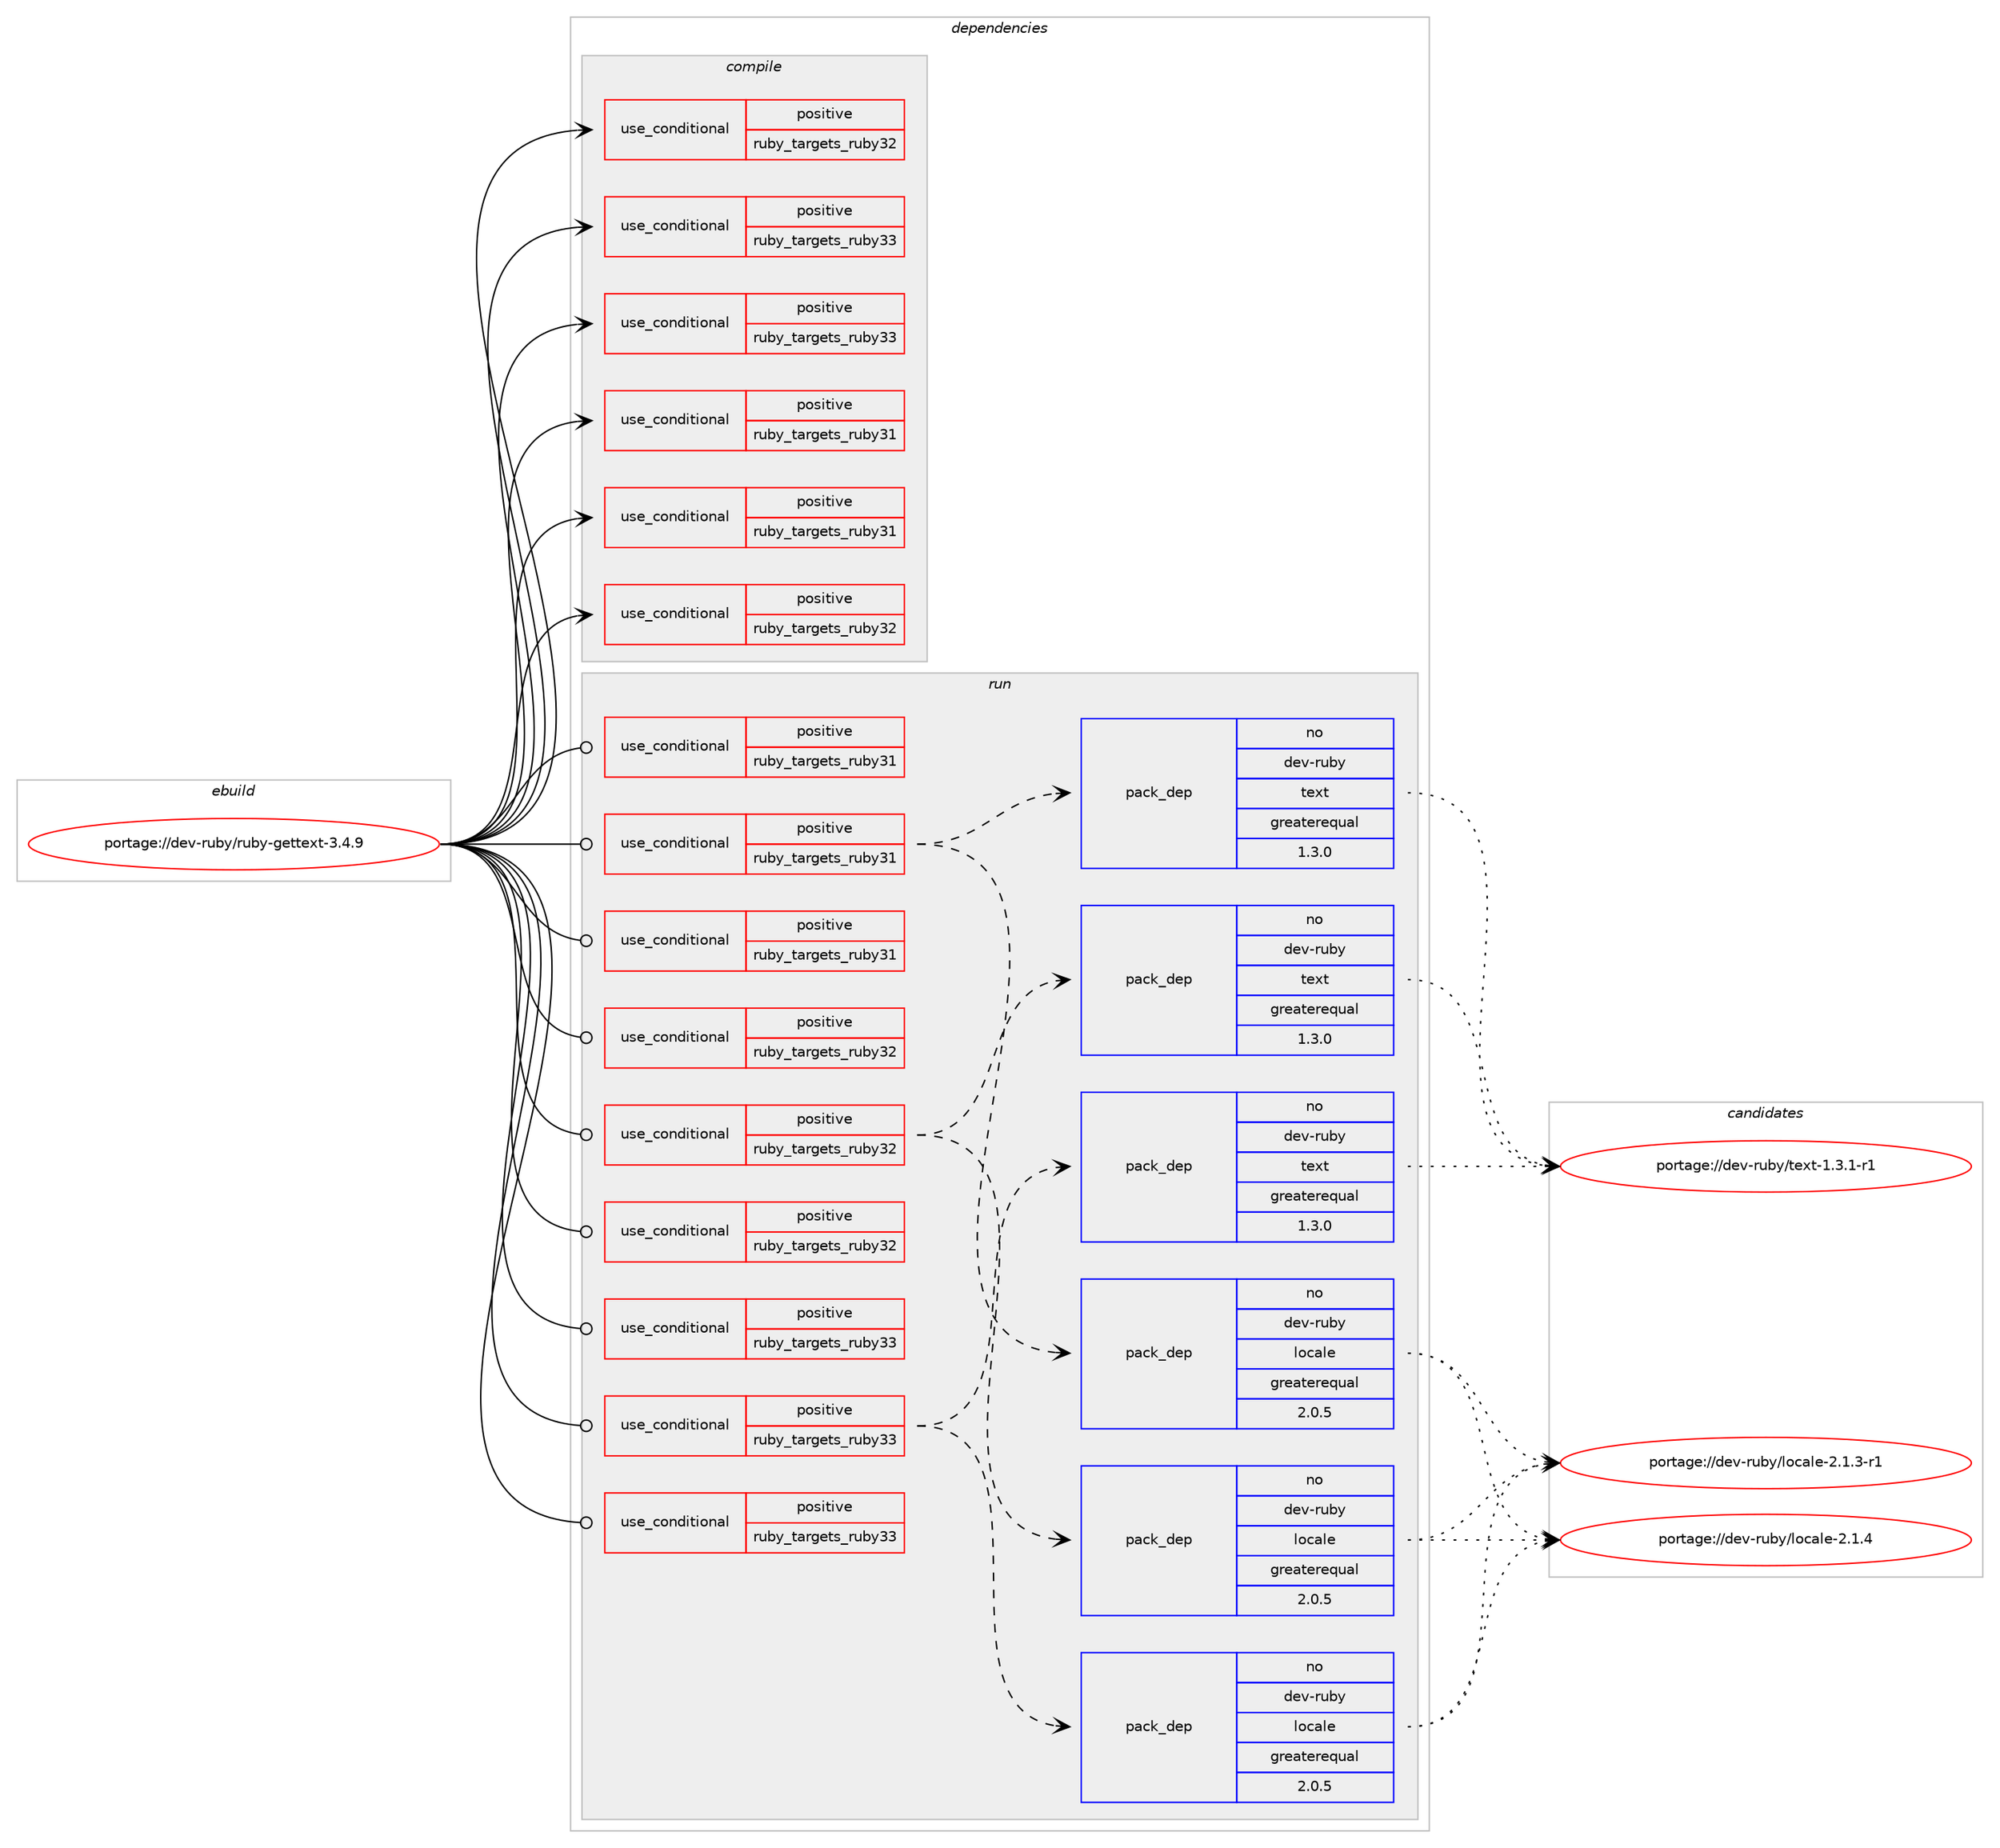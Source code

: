 digraph prolog {

# *************
# Graph options
# *************

newrank=true;
concentrate=true;
compound=true;
graph [rankdir=LR,fontname=Helvetica,fontsize=10,ranksep=1.5];#, ranksep=2.5, nodesep=0.2];
edge  [arrowhead=vee];
node  [fontname=Helvetica,fontsize=10];

# **********
# The ebuild
# **********

subgraph cluster_leftcol {
color=gray;
rank=same;
label=<<i>ebuild</i>>;
id [label="portage://dev-ruby/ruby-gettext-3.4.9", color=red, width=4, href="../dev-ruby/ruby-gettext-3.4.9.svg"];
}

# ****************
# The dependencies
# ****************

subgraph cluster_midcol {
color=gray;
label=<<i>dependencies</i>>;
subgraph cluster_compile {
fillcolor="#eeeeee";
style=filled;
label=<<i>compile</i>>;
subgraph cond54019 {
dependency102797 [label=<<TABLE BORDER="0" CELLBORDER="1" CELLSPACING="0" CELLPADDING="4"><TR><TD ROWSPAN="3" CELLPADDING="10">use_conditional</TD></TR><TR><TD>positive</TD></TR><TR><TD>ruby_targets_ruby31</TD></TR></TABLE>>, shape=none, color=red];
# *** BEGIN UNKNOWN DEPENDENCY TYPE (TODO) ***
# dependency102797 -> package_dependency(portage://dev-ruby/ruby-gettext-3.4.9,install,no,dev-lang,ruby,none,[,,],[slot(3.1)],[])
# *** END UNKNOWN DEPENDENCY TYPE (TODO) ***

}
id:e -> dependency102797:w [weight=20,style="solid",arrowhead="vee"];
subgraph cond54020 {
dependency102798 [label=<<TABLE BORDER="0" CELLBORDER="1" CELLSPACING="0" CELLPADDING="4"><TR><TD ROWSPAN="3" CELLPADDING="10">use_conditional</TD></TR><TR><TD>positive</TD></TR><TR><TD>ruby_targets_ruby31</TD></TR></TABLE>>, shape=none, color=red];
# *** BEGIN UNKNOWN DEPENDENCY TYPE (TODO) ***
# dependency102798 -> package_dependency(portage://dev-ruby/ruby-gettext-3.4.9,install,no,virtual,rubygems,none,[,,],[],[use(enable(ruby_targets_ruby31),negative)])
# *** END UNKNOWN DEPENDENCY TYPE (TODO) ***

}
id:e -> dependency102798:w [weight=20,style="solid",arrowhead="vee"];
subgraph cond54021 {
dependency102799 [label=<<TABLE BORDER="0" CELLBORDER="1" CELLSPACING="0" CELLPADDING="4"><TR><TD ROWSPAN="3" CELLPADDING="10">use_conditional</TD></TR><TR><TD>positive</TD></TR><TR><TD>ruby_targets_ruby32</TD></TR></TABLE>>, shape=none, color=red];
# *** BEGIN UNKNOWN DEPENDENCY TYPE (TODO) ***
# dependency102799 -> package_dependency(portage://dev-ruby/ruby-gettext-3.4.9,install,no,dev-lang,ruby,none,[,,],[slot(3.2)],[])
# *** END UNKNOWN DEPENDENCY TYPE (TODO) ***

}
id:e -> dependency102799:w [weight=20,style="solid",arrowhead="vee"];
subgraph cond54022 {
dependency102800 [label=<<TABLE BORDER="0" CELLBORDER="1" CELLSPACING="0" CELLPADDING="4"><TR><TD ROWSPAN="3" CELLPADDING="10">use_conditional</TD></TR><TR><TD>positive</TD></TR><TR><TD>ruby_targets_ruby32</TD></TR></TABLE>>, shape=none, color=red];
# *** BEGIN UNKNOWN DEPENDENCY TYPE (TODO) ***
# dependency102800 -> package_dependency(portage://dev-ruby/ruby-gettext-3.4.9,install,no,virtual,rubygems,none,[,,],[],[use(enable(ruby_targets_ruby32),negative)])
# *** END UNKNOWN DEPENDENCY TYPE (TODO) ***

}
id:e -> dependency102800:w [weight=20,style="solid",arrowhead="vee"];
subgraph cond54023 {
dependency102801 [label=<<TABLE BORDER="0" CELLBORDER="1" CELLSPACING="0" CELLPADDING="4"><TR><TD ROWSPAN="3" CELLPADDING="10">use_conditional</TD></TR><TR><TD>positive</TD></TR><TR><TD>ruby_targets_ruby33</TD></TR></TABLE>>, shape=none, color=red];
# *** BEGIN UNKNOWN DEPENDENCY TYPE (TODO) ***
# dependency102801 -> package_dependency(portage://dev-ruby/ruby-gettext-3.4.9,install,no,dev-lang,ruby,none,[,,],[slot(3.3)],[])
# *** END UNKNOWN DEPENDENCY TYPE (TODO) ***

}
id:e -> dependency102801:w [weight=20,style="solid",arrowhead="vee"];
subgraph cond54024 {
dependency102802 [label=<<TABLE BORDER="0" CELLBORDER="1" CELLSPACING="0" CELLPADDING="4"><TR><TD ROWSPAN="3" CELLPADDING="10">use_conditional</TD></TR><TR><TD>positive</TD></TR><TR><TD>ruby_targets_ruby33</TD></TR></TABLE>>, shape=none, color=red];
# *** BEGIN UNKNOWN DEPENDENCY TYPE (TODO) ***
# dependency102802 -> package_dependency(portage://dev-ruby/ruby-gettext-3.4.9,install,no,virtual,rubygems,none,[,,],[],[use(enable(ruby_targets_ruby33),negative)])
# *** END UNKNOWN DEPENDENCY TYPE (TODO) ***

}
id:e -> dependency102802:w [weight=20,style="solid",arrowhead="vee"];
# *** BEGIN UNKNOWN DEPENDENCY TYPE (TODO) ***
# id -> package_dependency(portage://dev-ruby/ruby-gettext-3.4.9,install,no,sys-devel,gettext,none,[,,],[],[])
# *** END UNKNOWN DEPENDENCY TYPE (TODO) ***

}
subgraph cluster_compileandrun {
fillcolor="#eeeeee";
style=filled;
label=<<i>compile and run</i>>;
}
subgraph cluster_run {
fillcolor="#eeeeee";
style=filled;
label=<<i>run</i>>;
subgraph cond54025 {
dependency102803 [label=<<TABLE BORDER="0" CELLBORDER="1" CELLSPACING="0" CELLPADDING="4"><TR><TD ROWSPAN="3" CELLPADDING="10">use_conditional</TD></TR><TR><TD>positive</TD></TR><TR><TD>ruby_targets_ruby31</TD></TR></TABLE>>, shape=none, color=red];
# *** BEGIN UNKNOWN DEPENDENCY TYPE (TODO) ***
# dependency102803 -> package_dependency(portage://dev-ruby/ruby-gettext-3.4.9,run,no,dev-lang,ruby,none,[,,],[slot(3.1)],[])
# *** END UNKNOWN DEPENDENCY TYPE (TODO) ***

}
id:e -> dependency102803:w [weight=20,style="solid",arrowhead="odot"];
subgraph cond54026 {
dependency102804 [label=<<TABLE BORDER="0" CELLBORDER="1" CELLSPACING="0" CELLPADDING="4"><TR><TD ROWSPAN="3" CELLPADDING="10">use_conditional</TD></TR><TR><TD>positive</TD></TR><TR><TD>ruby_targets_ruby31</TD></TR></TABLE>>, shape=none, color=red];
# *** BEGIN UNKNOWN DEPENDENCY TYPE (TODO) ***
# dependency102804 -> package_dependency(portage://dev-ruby/ruby-gettext-3.4.9,run,no,dev-ruby,erubi,none,[,,],[],[use(enable(ruby_targets_ruby31),negative)])
# *** END UNKNOWN DEPENDENCY TYPE (TODO) ***

subgraph pack47411 {
dependency102805 [label=<<TABLE BORDER="0" CELLBORDER="1" CELLSPACING="0" CELLPADDING="4" WIDTH="220"><TR><TD ROWSPAN="6" CELLPADDING="30">pack_dep</TD></TR><TR><TD WIDTH="110">no</TD></TR><TR><TD>dev-ruby</TD></TR><TR><TD>locale</TD></TR><TR><TD>greaterequal</TD></TR><TR><TD>2.0.5</TD></TR></TABLE>>, shape=none, color=blue];
}
dependency102804:e -> dependency102805:w [weight=20,style="dashed",arrowhead="vee"];
# *** BEGIN UNKNOWN DEPENDENCY TYPE (TODO) ***
# dependency102804 -> package_dependency(portage://dev-ruby/ruby-gettext-3.4.9,run,no,dev-ruby,prime,none,[,,],[],[use(enable(ruby_targets_ruby31),negative)])
# *** END UNKNOWN DEPENDENCY TYPE (TODO) ***

# *** BEGIN UNKNOWN DEPENDENCY TYPE (TODO) ***
# dependency102804 -> package_dependency(portage://dev-ruby/ruby-gettext-3.4.9,run,no,dev-ruby,racc,none,[,,],[],[use(enable(ruby_targets_ruby31),negative)])
# *** END UNKNOWN DEPENDENCY TYPE (TODO) ***

subgraph pack47412 {
dependency102806 [label=<<TABLE BORDER="0" CELLBORDER="1" CELLSPACING="0" CELLPADDING="4" WIDTH="220"><TR><TD ROWSPAN="6" CELLPADDING="30">pack_dep</TD></TR><TR><TD WIDTH="110">no</TD></TR><TR><TD>dev-ruby</TD></TR><TR><TD>text</TD></TR><TR><TD>greaterequal</TD></TR><TR><TD>1.3.0</TD></TR></TABLE>>, shape=none, color=blue];
}
dependency102804:e -> dependency102806:w [weight=20,style="dashed",arrowhead="vee"];
}
id:e -> dependency102804:w [weight=20,style="solid",arrowhead="odot"];
subgraph cond54027 {
dependency102807 [label=<<TABLE BORDER="0" CELLBORDER="1" CELLSPACING="0" CELLPADDING="4"><TR><TD ROWSPAN="3" CELLPADDING="10">use_conditional</TD></TR><TR><TD>positive</TD></TR><TR><TD>ruby_targets_ruby31</TD></TR></TABLE>>, shape=none, color=red];
# *** BEGIN UNKNOWN DEPENDENCY TYPE (TODO) ***
# dependency102807 -> package_dependency(portage://dev-ruby/ruby-gettext-3.4.9,run,no,virtual,rubygems,none,[,,],[],[use(enable(ruby_targets_ruby31),negative)])
# *** END UNKNOWN DEPENDENCY TYPE (TODO) ***

}
id:e -> dependency102807:w [weight=20,style="solid",arrowhead="odot"];
subgraph cond54028 {
dependency102808 [label=<<TABLE BORDER="0" CELLBORDER="1" CELLSPACING="0" CELLPADDING="4"><TR><TD ROWSPAN="3" CELLPADDING="10">use_conditional</TD></TR><TR><TD>positive</TD></TR><TR><TD>ruby_targets_ruby32</TD></TR></TABLE>>, shape=none, color=red];
# *** BEGIN UNKNOWN DEPENDENCY TYPE (TODO) ***
# dependency102808 -> package_dependency(portage://dev-ruby/ruby-gettext-3.4.9,run,no,dev-lang,ruby,none,[,,],[slot(3.2)],[])
# *** END UNKNOWN DEPENDENCY TYPE (TODO) ***

}
id:e -> dependency102808:w [weight=20,style="solid",arrowhead="odot"];
subgraph cond54029 {
dependency102809 [label=<<TABLE BORDER="0" CELLBORDER="1" CELLSPACING="0" CELLPADDING="4"><TR><TD ROWSPAN="3" CELLPADDING="10">use_conditional</TD></TR><TR><TD>positive</TD></TR><TR><TD>ruby_targets_ruby32</TD></TR></TABLE>>, shape=none, color=red];
# *** BEGIN UNKNOWN DEPENDENCY TYPE (TODO) ***
# dependency102809 -> package_dependency(portage://dev-ruby/ruby-gettext-3.4.9,run,no,dev-ruby,erubi,none,[,,],[],[use(enable(ruby_targets_ruby32),negative)])
# *** END UNKNOWN DEPENDENCY TYPE (TODO) ***

subgraph pack47413 {
dependency102810 [label=<<TABLE BORDER="0" CELLBORDER="1" CELLSPACING="0" CELLPADDING="4" WIDTH="220"><TR><TD ROWSPAN="6" CELLPADDING="30">pack_dep</TD></TR><TR><TD WIDTH="110">no</TD></TR><TR><TD>dev-ruby</TD></TR><TR><TD>locale</TD></TR><TR><TD>greaterequal</TD></TR><TR><TD>2.0.5</TD></TR></TABLE>>, shape=none, color=blue];
}
dependency102809:e -> dependency102810:w [weight=20,style="dashed",arrowhead="vee"];
# *** BEGIN UNKNOWN DEPENDENCY TYPE (TODO) ***
# dependency102809 -> package_dependency(portage://dev-ruby/ruby-gettext-3.4.9,run,no,dev-ruby,prime,none,[,,],[],[use(enable(ruby_targets_ruby32),negative)])
# *** END UNKNOWN DEPENDENCY TYPE (TODO) ***

# *** BEGIN UNKNOWN DEPENDENCY TYPE (TODO) ***
# dependency102809 -> package_dependency(portage://dev-ruby/ruby-gettext-3.4.9,run,no,dev-ruby,racc,none,[,,],[],[use(enable(ruby_targets_ruby32),negative)])
# *** END UNKNOWN DEPENDENCY TYPE (TODO) ***

subgraph pack47414 {
dependency102811 [label=<<TABLE BORDER="0" CELLBORDER="1" CELLSPACING="0" CELLPADDING="4" WIDTH="220"><TR><TD ROWSPAN="6" CELLPADDING="30">pack_dep</TD></TR><TR><TD WIDTH="110">no</TD></TR><TR><TD>dev-ruby</TD></TR><TR><TD>text</TD></TR><TR><TD>greaterequal</TD></TR><TR><TD>1.3.0</TD></TR></TABLE>>, shape=none, color=blue];
}
dependency102809:e -> dependency102811:w [weight=20,style="dashed",arrowhead="vee"];
}
id:e -> dependency102809:w [weight=20,style="solid",arrowhead="odot"];
subgraph cond54030 {
dependency102812 [label=<<TABLE BORDER="0" CELLBORDER="1" CELLSPACING="0" CELLPADDING="4"><TR><TD ROWSPAN="3" CELLPADDING="10">use_conditional</TD></TR><TR><TD>positive</TD></TR><TR><TD>ruby_targets_ruby32</TD></TR></TABLE>>, shape=none, color=red];
# *** BEGIN UNKNOWN DEPENDENCY TYPE (TODO) ***
# dependency102812 -> package_dependency(portage://dev-ruby/ruby-gettext-3.4.9,run,no,virtual,rubygems,none,[,,],[],[use(enable(ruby_targets_ruby32),negative)])
# *** END UNKNOWN DEPENDENCY TYPE (TODO) ***

}
id:e -> dependency102812:w [weight=20,style="solid",arrowhead="odot"];
subgraph cond54031 {
dependency102813 [label=<<TABLE BORDER="0" CELLBORDER="1" CELLSPACING="0" CELLPADDING="4"><TR><TD ROWSPAN="3" CELLPADDING="10">use_conditional</TD></TR><TR><TD>positive</TD></TR><TR><TD>ruby_targets_ruby33</TD></TR></TABLE>>, shape=none, color=red];
# *** BEGIN UNKNOWN DEPENDENCY TYPE (TODO) ***
# dependency102813 -> package_dependency(portage://dev-ruby/ruby-gettext-3.4.9,run,no,dev-lang,ruby,none,[,,],[slot(3.3)],[])
# *** END UNKNOWN DEPENDENCY TYPE (TODO) ***

}
id:e -> dependency102813:w [weight=20,style="solid",arrowhead="odot"];
subgraph cond54032 {
dependency102814 [label=<<TABLE BORDER="0" CELLBORDER="1" CELLSPACING="0" CELLPADDING="4"><TR><TD ROWSPAN="3" CELLPADDING="10">use_conditional</TD></TR><TR><TD>positive</TD></TR><TR><TD>ruby_targets_ruby33</TD></TR></TABLE>>, shape=none, color=red];
# *** BEGIN UNKNOWN DEPENDENCY TYPE (TODO) ***
# dependency102814 -> package_dependency(portage://dev-ruby/ruby-gettext-3.4.9,run,no,dev-ruby,erubi,none,[,,],[],[use(enable(ruby_targets_ruby33),negative)])
# *** END UNKNOWN DEPENDENCY TYPE (TODO) ***

subgraph pack47415 {
dependency102815 [label=<<TABLE BORDER="0" CELLBORDER="1" CELLSPACING="0" CELLPADDING="4" WIDTH="220"><TR><TD ROWSPAN="6" CELLPADDING="30">pack_dep</TD></TR><TR><TD WIDTH="110">no</TD></TR><TR><TD>dev-ruby</TD></TR><TR><TD>locale</TD></TR><TR><TD>greaterequal</TD></TR><TR><TD>2.0.5</TD></TR></TABLE>>, shape=none, color=blue];
}
dependency102814:e -> dependency102815:w [weight=20,style="dashed",arrowhead="vee"];
# *** BEGIN UNKNOWN DEPENDENCY TYPE (TODO) ***
# dependency102814 -> package_dependency(portage://dev-ruby/ruby-gettext-3.4.9,run,no,dev-ruby,prime,none,[,,],[],[use(enable(ruby_targets_ruby33),negative)])
# *** END UNKNOWN DEPENDENCY TYPE (TODO) ***

# *** BEGIN UNKNOWN DEPENDENCY TYPE (TODO) ***
# dependency102814 -> package_dependency(portage://dev-ruby/ruby-gettext-3.4.9,run,no,dev-ruby,racc,none,[,,],[],[use(enable(ruby_targets_ruby33),negative)])
# *** END UNKNOWN DEPENDENCY TYPE (TODO) ***

subgraph pack47416 {
dependency102816 [label=<<TABLE BORDER="0" CELLBORDER="1" CELLSPACING="0" CELLPADDING="4" WIDTH="220"><TR><TD ROWSPAN="6" CELLPADDING="30">pack_dep</TD></TR><TR><TD WIDTH="110">no</TD></TR><TR><TD>dev-ruby</TD></TR><TR><TD>text</TD></TR><TR><TD>greaterequal</TD></TR><TR><TD>1.3.0</TD></TR></TABLE>>, shape=none, color=blue];
}
dependency102814:e -> dependency102816:w [weight=20,style="dashed",arrowhead="vee"];
}
id:e -> dependency102814:w [weight=20,style="solid",arrowhead="odot"];
subgraph cond54033 {
dependency102817 [label=<<TABLE BORDER="0" CELLBORDER="1" CELLSPACING="0" CELLPADDING="4"><TR><TD ROWSPAN="3" CELLPADDING="10">use_conditional</TD></TR><TR><TD>positive</TD></TR><TR><TD>ruby_targets_ruby33</TD></TR></TABLE>>, shape=none, color=red];
# *** BEGIN UNKNOWN DEPENDENCY TYPE (TODO) ***
# dependency102817 -> package_dependency(portage://dev-ruby/ruby-gettext-3.4.9,run,no,virtual,rubygems,none,[,,],[],[use(enable(ruby_targets_ruby33),negative)])
# *** END UNKNOWN DEPENDENCY TYPE (TODO) ***

}
id:e -> dependency102817:w [weight=20,style="solid",arrowhead="odot"];
# *** BEGIN UNKNOWN DEPENDENCY TYPE (TODO) ***
# id -> package_dependency(portage://dev-ruby/ruby-gettext-3.4.9,run,no,sys-devel,gettext,none,[,,],[],[])
# *** END UNKNOWN DEPENDENCY TYPE (TODO) ***

}
}

# **************
# The candidates
# **************

subgraph cluster_choices {
rank=same;
color=gray;
label=<<i>candidates</i>>;

subgraph choice47411 {
color=black;
nodesep=1;
choice10010111845114117981214710811199971081014550464946514511449 [label="portage://dev-ruby/locale-2.1.3-r1", color=red, width=4,href="../dev-ruby/locale-2.1.3-r1.svg"];
choice1001011184511411798121471081119997108101455046494652 [label="portage://dev-ruby/locale-2.1.4", color=red, width=4,href="../dev-ruby/locale-2.1.4.svg"];
dependency102805:e -> choice10010111845114117981214710811199971081014550464946514511449:w [style=dotted,weight="100"];
dependency102805:e -> choice1001011184511411798121471081119997108101455046494652:w [style=dotted,weight="100"];
}
subgraph choice47412 {
color=black;
nodesep=1;
choice1001011184511411798121471161011201164549465146494511449 [label="portage://dev-ruby/text-1.3.1-r1", color=red, width=4,href="../dev-ruby/text-1.3.1-r1.svg"];
dependency102806:e -> choice1001011184511411798121471161011201164549465146494511449:w [style=dotted,weight="100"];
}
subgraph choice47413 {
color=black;
nodesep=1;
choice10010111845114117981214710811199971081014550464946514511449 [label="portage://dev-ruby/locale-2.1.3-r1", color=red, width=4,href="../dev-ruby/locale-2.1.3-r1.svg"];
choice1001011184511411798121471081119997108101455046494652 [label="portage://dev-ruby/locale-2.1.4", color=red, width=4,href="../dev-ruby/locale-2.1.4.svg"];
dependency102810:e -> choice10010111845114117981214710811199971081014550464946514511449:w [style=dotted,weight="100"];
dependency102810:e -> choice1001011184511411798121471081119997108101455046494652:w [style=dotted,weight="100"];
}
subgraph choice47414 {
color=black;
nodesep=1;
choice1001011184511411798121471161011201164549465146494511449 [label="portage://dev-ruby/text-1.3.1-r1", color=red, width=4,href="../dev-ruby/text-1.3.1-r1.svg"];
dependency102811:e -> choice1001011184511411798121471161011201164549465146494511449:w [style=dotted,weight="100"];
}
subgraph choice47415 {
color=black;
nodesep=1;
choice10010111845114117981214710811199971081014550464946514511449 [label="portage://dev-ruby/locale-2.1.3-r1", color=red, width=4,href="../dev-ruby/locale-2.1.3-r1.svg"];
choice1001011184511411798121471081119997108101455046494652 [label="portage://dev-ruby/locale-2.1.4", color=red, width=4,href="../dev-ruby/locale-2.1.4.svg"];
dependency102815:e -> choice10010111845114117981214710811199971081014550464946514511449:w [style=dotted,weight="100"];
dependency102815:e -> choice1001011184511411798121471081119997108101455046494652:w [style=dotted,weight="100"];
}
subgraph choice47416 {
color=black;
nodesep=1;
choice1001011184511411798121471161011201164549465146494511449 [label="portage://dev-ruby/text-1.3.1-r1", color=red, width=4,href="../dev-ruby/text-1.3.1-r1.svg"];
dependency102816:e -> choice1001011184511411798121471161011201164549465146494511449:w [style=dotted,weight="100"];
}
}

}
